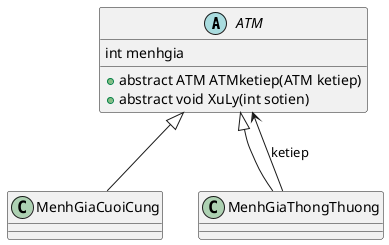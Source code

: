 @startuml
'https://plantuml.com/class-diagram

abstract class ATM{
    int menhgia
    +abstract ATM ATMketiep(ATM ketiep)
    +abstract void XuLy(int sotien)
}
class MenhGiaCuoiCung
class MenhGiaThongThuong
ATM<|--MenhGiaCuoiCung
ATM<|--MenhGiaThongThuong
MenhGiaThongThuong-->ATM:ketiep
@enduml